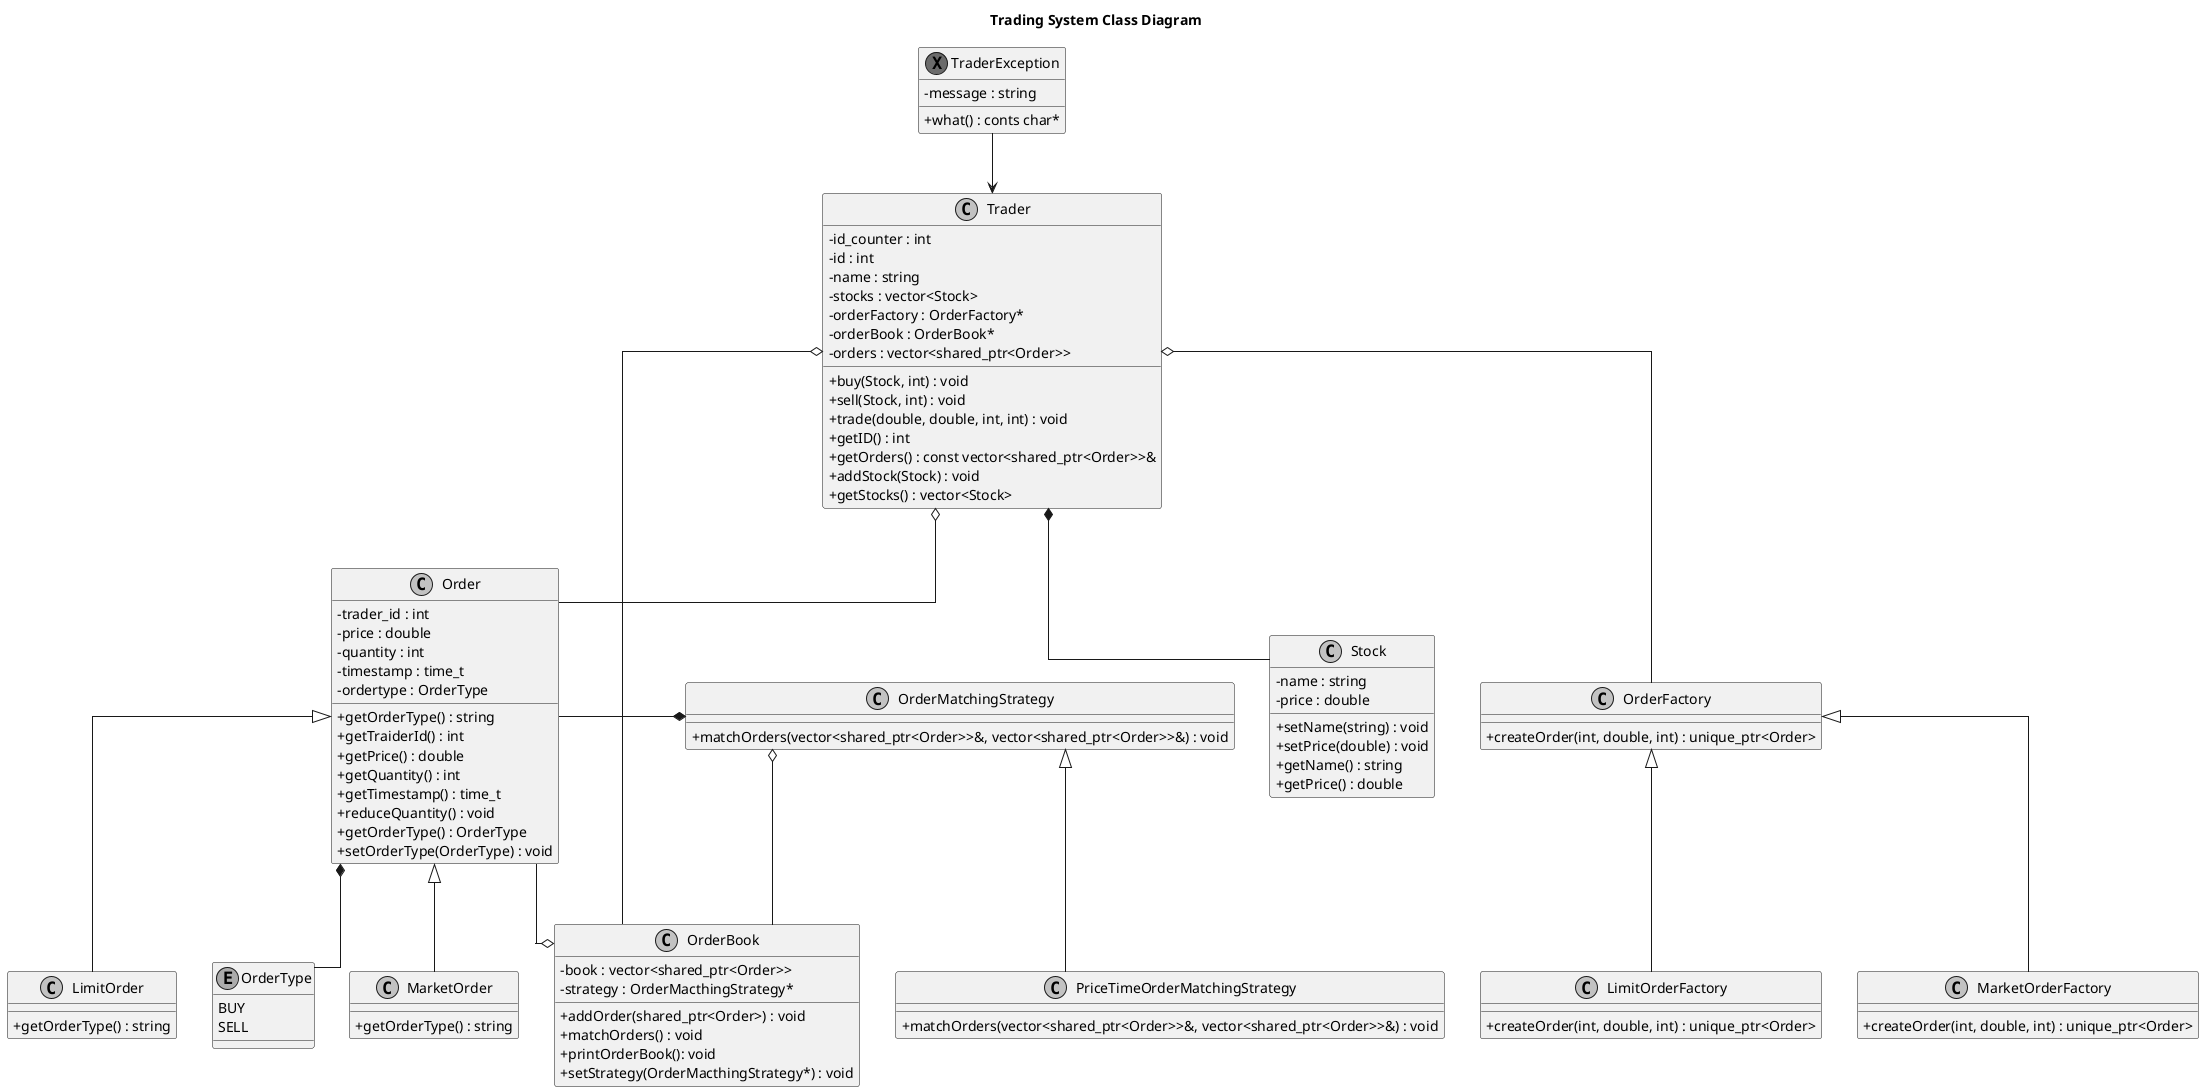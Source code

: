 @startuml

skinparam linetype ortho
skinparam Monochrome true
skinparam classAttributeIconSize 0

title Trading System Class Diagram

' Classes Description 
class Trader {
  - id_counter : int
  - id : int
  - name : string
  - stocks : vector<Stock>
  - orderFactory : OrderFactory*
  - orderBook : OrderBook*
  - orders : vector<shared_ptr<Order>>
  + buy(Stock, int) : void
  + sell(Stock, int) : void
  + trade(double, double, int, int) : void
  + getID() : int
  + getOrders() : const vector<shared_ptr<Order>>&
  + addStock(Stock) : void
  + getStocks() : vector<Stock>
}

exception TraderException {
  - message : string
  + what() : conts char*
}

class Stock {
  - name : string
  - price : double
  + setName(string) : void
  + setPrice(double) : void
  + getName() : string
  + getPrice() : double
}

class Order {
  - trader_id : int
  - price : double
  - quantity : int
  - timestamp : time_t
  - ordertype : OrderType
  + getOrderType() : string
  + getTraiderId() : int
  + getPrice() : double
  + getQuantity() : int
  + getTimestamp() : time_t
  + reduceQuantity() : void
  + getOrderType() : OrderType
  + setOrderType(OrderType) : void
}

enum OrderType {
  BUY 
  SELL 
}

class OrderBook {
  - book : vector<shared_ptr<Order>>
  - strategy : OrderMacthingStrategy*
  + addOrder(shared_ptr<Order>) : void
  + matchOrders() : void
  + printOrderBook(): void
  + setStrategy(OrderMacthingStrategy*) : void
}

class OrderMatchingStrategy {
   + matchOrders(vector<shared_ptr<Order>>&, vector<shared_ptr<Order>>&) : void
}

class PriceTimeOrderMatchingStrategy {
   + matchOrders(vector<shared_ptr<Order>>&, vector<shared_ptr<Order>>&) : void
}

class MarketOrder {
  + getOrderType() : string
}

class LimitOrder {
  + getOrderType() : string
}

class OrderFactory {
  + createOrder(int, double, int) : unique_ptr<Order>
}

class MarketOrderFactory {
  + createOrder(int, double, int) : unique_ptr<Order>
}

class LimitOrderFactory {
  + createOrder(int, double, int) : unique_ptr<Order>
}

' Classes Interaction
TraderException --> Trader
OrderMatchingStrategy *-left- Order
OrderMatchingStrategy o-- OrderBook
OrderMatchingStrategy <|-- PriceTimeOrderMatchingStrategy
Trader o-- OrderBook
Trader *-- Stock
Trader o-- Order 
Trader o-- OrderFactory  
Order *-- OrderType
OrderBook o-- Order
Order <|-- MarketOrder
Order <|-- LimitOrder
OrderFactory <|-- MarketOrderFactory
OrderFactory <|-- LimitOrderFactory
@enduml
